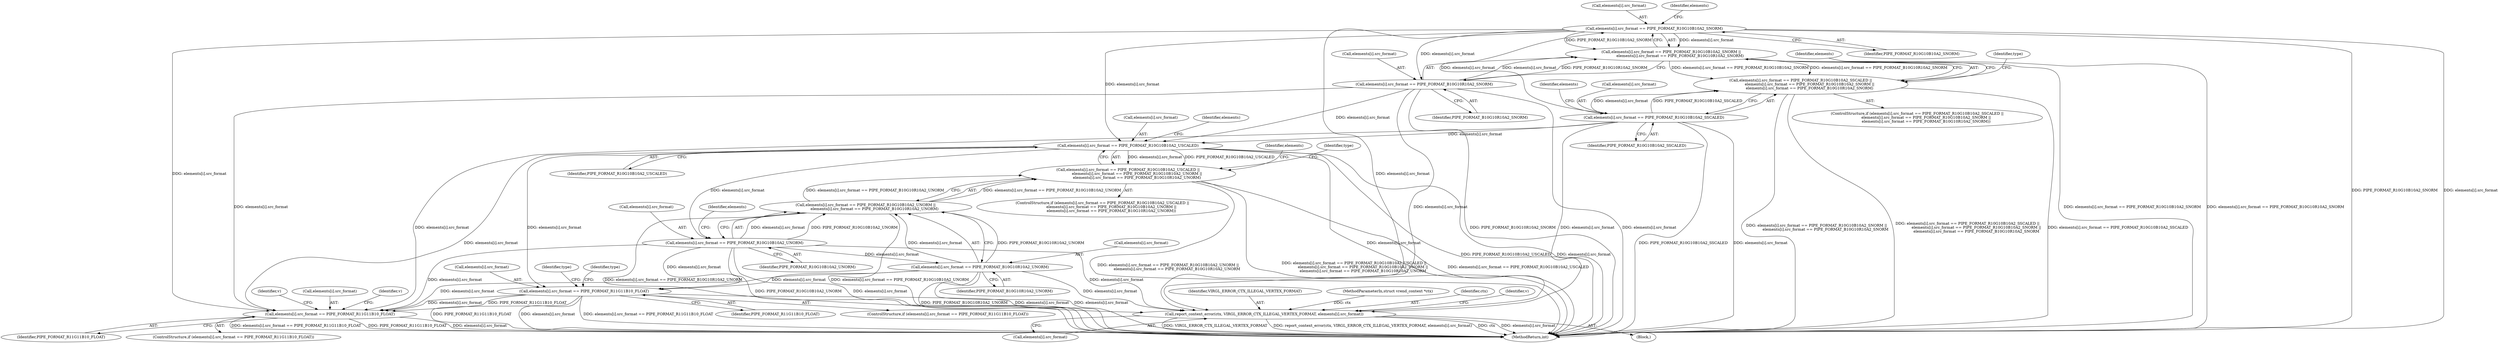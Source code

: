 digraph "0_virglrenderer_114688c526fe45f341d75ccd1d85473c3b08f7a7@array" {
"1000370" [label="(Call,elements[i].src_format == PIPE_FORMAT_R10G10B10A2_SNORM)"];
"1000362" [label="(Call,elements[i].src_format == PIPE_FORMAT_R10G10B10A2_SSCALED)"];
"1000369" [label="(Call,elements[i].src_format == PIPE_FORMAT_R10G10B10A2_SNORM ||\n               elements[i].src_format == PIPE_FORMAT_B10G10R10A2_SNORM)"];
"1000361" [label="(Call,elements[i].src_format == PIPE_FORMAT_R10G10B10A2_SSCALED ||\n               elements[i].src_format == PIPE_FORMAT_R10G10B10A2_SNORM ||\n               elements[i].src_format == PIPE_FORMAT_B10G10R10A2_SNORM)"];
"1000377" [label="(Call,elements[i].src_format == PIPE_FORMAT_B10G10R10A2_SNORM)"];
"1000390" [label="(Call,elements[i].src_format == PIPE_FORMAT_R10G10B10A2_USCALED)"];
"1000389" [label="(Call,elements[i].src_format == PIPE_FORMAT_R10G10B10A2_USCALED ||\n               elements[i].src_format == PIPE_FORMAT_R10G10B10A2_UNORM ||\n               elements[i].src_format == PIPE_FORMAT_B10G10R10A2_UNORM)"];
"1000398" [label="(Call,elements[i].src_format == PIPE_FORMAT_R10G10B10A2_UNORM)"];
"1000397" [label="(Call,elements[i].src_format == PIPE_FORMAT_R10G10B10A2_UNORM ||\n               elements[i].src_format == PIPE_FORMAT_B10G10R10A2_UNORM)"];
"1000405" [label="(Call,elements[i].src_format == PIPE_FORMAT_B10G10R10A2_UNORM)"];
"1000417" [label="(Call,elements[i].src_format == PIPE_FORMAT_R11G11B10_FLOAT)"];
"1000432" [label="(Call,report_context_error(ctx, VIRGL_ERROR_CTX_ILLEGAL_VERTEX_FORMAT, elements[i].src_format))"];
"1000495" [label="(Call,elements[i].src_format == PIPE_FORMAT_R11G11B10_FLOAT)"];
"1000408" [label="(Identifier,elements)"];
"1000363" [label="(Call,elements[i].src_format)"];
"1000388" [label="(ControlStructure,if (elements[i].src_format == PIPE_FORMAT_R10G10B10A2_USCALED ||\n               elements[i].src_format == PIPE_FORMAT_R10G10B10A2_UNORM ||\n               elements[i].src_format == PIPE_FORMAT_B10G10R10A2_UNORM))"];
"1000506" [label="(Identifier,v)"];
"1000391" [label="(Call,elements[i].src_format)"];
"1000516" [label="(Identifier,v)"];
"1000371" [label="(Call,elements[i].src_format)"];
"1000370" [label="(Call,elements[i].src_format == PIPE_FORMAT_R10G10B10A2_SNORM)"];
"1000361" [label="(Call,elements[i].src_format == PIPE_FORMAT_R10G10B10A2_SSCALED ||\n               elements[i].src_format == PIPE_FORMAT_R10G10B10A2_SNORM ||\n               elements[i].src_format == PIPE_FORMAT_B10G10R10A2_SNORM)"];
"1000406" [label="(Call,elements[i].src_format)"];
"1000411" [label="(Identifier,PIPE_FORMAT_B10G10R10A2_UNORM)"];
"1000389" [label="(Call,elements[i].src_format == PIPE_FORMAT_R10G10B10A2_USCALED ||\n               elements[i].src_format == PIPE_FORMAT_R10G10B10A2_UNORM ||\n               elements[i].src_format == PIPE_FORMAT_B10G10R10A2_UNORM)"];
"1000413" [label="(Identifier,type)"];
"1000377" [label="(Call,elements[i].src_format == PIPE_FORMAT_B10G10R10A2_SNORM)"];
"1000496" [label="(Call,elements[i].src_format)"];
"1000401" [label="(Identifier,elements)"];
"1000383" [label="(Identifier,PIPE_FORMAT_B10G10R10A2_SNORM)"];
"1000378" [label="(Call,elements[i].src_format)"];
"1000393" [label="(Identifier,elements)"];
"1000423" [label="(Identifier,PIPE_FORMAT_R11G11B10_FLOAT)"];
"1000373" [label="(Identifier,elements)"];
"1000435" [label="(Call,elements[i].src_format)"];
"1000396" [label="(Identifier,PIPE_FORMAT_R10G10B10A2_USCALED)"];
"1000431" [label="(Block,)"];
"1000416" [label="(ControlStructure,if (elements[i].src_format == PIPE_FORMAT_R11G11B10_FLOAT))"];
"1000360" [label="(ControlStructure,if (elements[i].src_format == PIPE_FORMAT_R10G10B10A2_SSCALED ||\n               elements[i].src_format == PIPE_FORMAT_R10G10B10A2_SNORM ||\n               elements[i].src_format == PIPE_FORMAT_B10G10R10A2_SNORM))"];
"1000434" [label="(Identifier,VIRGL_ERROR_CTX_ILLEGAL_VERTEX_FORMAT)"];
"1000501" [label="(Identifier,PIPE_FORMAT_R11G11B10_FLOAT)"];
"1000495" [label="(Call,elements[i].src_format == PIPE_FORMAT_R11G11B10_FLOAT)"];
"1000418" [label="(Call,elements[i].src_format)"];
"1000376" [label="(Identifier,PIPE_FORMAT_R10G10B10A2_SNORM)"];
"1000405" [label="(Call,elements[i].src_format == PIPE_FORMAT_B10G10R10A2_UNORM)"];
"1000380" [label="(Identifier,elements)"];
"1000397" [label="(Call,elements[i].src_format == PIPE_FORMAT_R10G10B10A2_UNORM ||\n               elements[i].src_format == PIPE_FORMAT_B10G10R10A2_UNORM)"];
"1000398" [label="(Call,elements[i].src_format == PIPE_FORMAT_R10G10B10A2_UNORM)"];
"1000417" [label="(Call,elements[i].src_format == PIPE_FORMAT_R11G11B10_FLOAT)"];
"1000101" [label="(MethodParameterIn,struct vrend_context *ctx)"];
"1000494" [label="(ControlStructure,if (elements[i].src_format == PIPE_FORMAT_R11G11B10_FLOAT))"];
"1000390" [label="(Call,elements[i].src_format == PIPE_FORMAT_R10G10B10A2_USCALED)"];
"1000420" [label="(Identifier,elements)"];
"1000399" [label="(Call,elements[i].src_format)"];
"1000425" [label="(Identifier,type)"];
"1000523" [label="(MethodReturn,int)"];
"1000404" [label="(Identifier,PIPE_FORMAT_R10G10B10A2_UNORM)"];
"1000369" [label="(Call,elements[i].src_format == PIPE_FORMAT_R10G10B10A2_SNORM ||\n               elements[i].src_format == PIPE_FORMAT_B10G10R10A2_SNORM)"];
"1000433" [label="(Identifier,ctx)"];
"1000368" [label="(Identifier,PIPE_FORMAT_R10G10B10A2_SSCALED)"];
"1000432" [label="(Call,report_context_error(ctx, VIRGL_ERROR_CTX_ILLEGAL_VERTEX_FORMAT, elements[i].src_format))"];
"1000429" [label="(Identifier,type)"];
"1000441" [label="(Identifier,v)"];
"1000362" [label="(Call,elements[i].src_format == PIPE_FORMAT_R10G10B10A2_SSCALED)"];
"1000385" [label="(Identifier,type)"];
"1000370" -> "1000369"  [label="AST: "];
"1000370" -> "1000376"  [label="CFG: "];
"1000371" -> "1000370"  [label="AST: "];
"1000376" -> "1000370"  [label="AST: "];
"1000380" -> "1000370"  [label="CFG: "];
"1000369" -> "1000370"  [label="CFG: "];
"1000370" -> "1000523"  [label="DDG: PIPE_FORMAT_R10G10B10A2_SNORM"];
"1000370" -> "1000523"  [label="DDG: elements[i].src_format"];
"1000370" -> "1000369"  [label="DDG: elements[i].src_format"];
"1000370" -> "1000369"  [label="DDG: PIPE_FORMAT_R10G10B10A2_SNORM"];
"1000362" -> "1000370"  [label="DDG: elements[i].src_format"];
"1000370" -> "1000377"  [label="DDG: elements[i].src_format"];
"1000370" -> "1000390"  [label="DDG: elements[i].src_format"];
"1000370" -> "1000432"  [label="DDG: elements[i].src_format"];
"1000370" -> "1000495"  [label="DDG: elements[i].src_format"];
"1000362" -> "1000361"  [label="AST: "];
"1000362" -> "1000368"  [label="CFG: "];
"1000363" -> "1000362"  [label="AST: "];
"1000368" -> "1000362"  [label="AST: "];
"1000373" -> "1000362"  [label="CFG: "];
"1000361" -> "1000362"  [label="CFG: "];
"1000362" -> "1000523"  [label="DDG: PIPE_FORMAT_R10G10B10A2_SSCALED"];
"1000362" -> "1000523"  [label="DDG: elements[i].src_format"];
"1000362" -> "1000361"  [label="DDG: elements[i].src_format"];
"1000362" -> "1000361"  [label="DDG: PIPE_FORMAT_R10G10B10A2_SSCALED"];
"1000362" -> "1000390"  [label="DDG: elements[i].src_format"];
"1000362" -> "1000432"  [label="DDG: elements[i].src_format"];
"1000362" -> "1000495"  [label="DDG: elements[i].src_format"];
"1000369" -> "1000361"  [label="AST: "];
"1000369" -> "1000377"  [label="CFG: "];
"1000377" -> "1000369"  [label="AST: "];
"1000361" -> "1000369"  [label="CFG: "];
"1000369" -> "1000523"  [label="DDG: elements[i].src_format == PIPE_FORMAT_B10G10R10A2_SNORM"];
"1000369" -> "1000523"  [label="DDG: elements[i].src_format == PIPE_FORMAT_R10G10B10A2_SNORM"];
"1000369" -> "1000361"  [label="DDG: elements[i].src_format == PIPE_FORMAT_R10G10B10A2_SNORM"];
"1000369" -> "1000361"  [label="DDG: elements[i].src_format == PIPE_FORMAT_B10G10R10A2_SNORM"];
"1000377" -> "1000369"  [label="DDG: elements[i].src_format"];
"1000377" -> "1000369"  [label="DDG: PIPE_FORMAT_B10G10R10A2_SNORM"];
"1000361" -> "1000360"  [label="AST: "];
"1000385" -> "1000361"  [label="CFG: "];
"1000393" -> "1000361"  [label="CFG: "];
"1000361" -> "1000523"  [label="DDG: elements[i].src_format == PIPE_FORMAT_R10G10B10A2_SNORM ||\n               elements[i].src_format == PIPE_FORMAT_B10G10R10A2_SNORM"];
"1000361" -> "1000523"  [label="DDG: elements[i].src_format == PIPE_FORMAT_R10G10B10A2_SSCALED ||\n               elements[i].src_format == PIPE_FORMAT_R10G10B10A2_SNORM ||\n               elements[i].src_format == PIPE_FORMAT_B10G10R10A2_SNORM"];
"1000361" -> "1000523"  [label="DDG: elements[i].src_format == PIPE_FORMAT_R10G10B10A2_SSCALED"];
"1000377" -> "1000383"  [label="CFG: "];
"1000378" -> "1000377"  [label="AST: "];
"1000383" -> "1000377"  [label="AST: "];
"1000377" -> "1000523"  [label="DDG: PIPE_FORMAT_B10G10R10A2_SNORM"];
"1000377" -> "1000523"  [label="DDG: elements[i].src_format"];
"1000377" -> "1000390"  [label="DDG: elements[i].src_format"];
"1000377" -> "1000432"  [label="DDG: elements[i].src_format"];
"1000377" -> "1000495"  [label="DDG: elements[i].src_format"];
"1000390" -> "1000389"  [label="AST: "];
"1000390" -> "1000396"  [label="CFG: "];
"1000391" -> "1000390"  [label="AST: "];
"1000396" -> "1000390"  [label="AST: "];
"1000401" -> "1000390"  [label="CFG: "];
"1000389" -> "1000390"  [label="CFG: "];
"1000390" -> "1000523"  [label="DDG: PIPE_FORMAT_R10G10B10A2_USCALED"];
"1000390" -> "1000523"  [label="DDG: elements[i].src_format"];
"1000390" -> "1000389"  [label="DDG: elements[i].src_format"];
"1000390" -> "1000389"  [label="DDG: PIPE_FORMAT_R10G10B10A2_USCALED"];
"1000390" -> "1000398"  [label="DDG: elements[i].src_format"];
"1000390" -> "1000417"  [label="DDG: elements[i].src_format"];
"1000390" -> "1000432"  [label="DDG: elements[i].src_format"];
"1000390" -> "1000495"  [label="DDG: elements[i].src_format"];
"1000389" -> "1000388"  [label="AST: "];
"1000389" -> "1000397"  [label="CFG: "];
"1000397" -> "1000389"  [label="AST: "];
"1000413" -> "1000389"  [label="CFG: "];
"1000420" -> "1000389"  [label="CFG: "];
"1000389" -> "1000523"  [label="DDG: elements[i].src_format == PIPE_FORMAT_R10G10B10A2_UNORM ||\n               elements[i].src_format == PIPE_FORMAT_B10G10R10A2_UNORM"];
"1000389" -> "1000523"  [label="DDG: elements[i].src_format == PIPE_FORMAT_R10G10B10A2_USCALED ||\n               elements[i].src_format == PIPE_FORMAT_R10G10B10A2_UNORM ||\n               elements[i].src_format == PIPE_FORMAT_B10G10R10A2_UNORM"];
"1000389" -> "1000523"  [label="DDG: elements[i].src_format == PIPE_FORMAT_R10G10B10A2_USCALED"];
"1000397" -> "1000389"  [label="DDG: elements[i].src_format == PIPE_FORMAT_R10G10B10A2_UNORM"];
"1000397" -> "1000389"  [label="DDG: elements[i].src_format == PIPE_FORMAT_B10G10R10A2_UNORM"];
"1000398" -> "1000397"  [label="AST: "];
"1000398" -> "1000404"  [label="CFG: "];
"1000399" -> "1000398"  [label="AST: "];
"1000404" -> "1000398"  [label="AST: "];
"1000408" -> "1000398"  [label="CFG: "];
"1000397" -> "1000398"  [label="CFG: "];
"1000398" -> "1000523"  [label="DDG: PIPE_FORMAT_R10G10B10A2_UNORM"];
"1000398" -> "1000523"  [label="DDG: elements[i].src_format"];
"1000398" -> "1000397"  [label="DDG: elements[i].src_format"];
"1000398" -> "1000397"  [label="DDG: PIPE_FORMAT_R10G10B10A2_UNORM"];
"1000398" -> "1000405"  [label="DDG: elements[i].src_format"];
"1000398" -> "1000417"  [label="DDG: elements[i].src_format"];
"1000398" -> "1000432"  [label="DDG: elements[i].src_format"];
"1000398" -> "1000495"  [label="DDG: elements[i].src_format"];
"1000397" -> "1000405"  [label="CFG: "];
"1000405" -> "1000397"  [label="AST: "];
"1000397" -> "1000523"  [label="DDG: elements[i].src_format == PIPE_FORMAT_B10G10R10A2_UNORM"];
"1000397" -> "1000523"  [label="DDG: elements[i].src_format == PIPE_FORMAT_R10G10B10A2_UNORM"];
"1000405" -> "1000397"  [label="DDG: elements[i].src_format"];
"1000405" -> "1000397"  [label="DDG: PIPE_FORMAT_B10G10R10A2_UNORM"];
"1000405" -> "1000411"  [label="CFG: "];
"1000406" -> "1000405"  [label="AST: "];
"1000411" -> "1000405"  [label="AST: "];
"1000405" -> "1000523"  [label="DDG: PIPE_FORMAT_B10G10R10A2_UNORM"];
"1000405" -> "1000523"  [label="DDG: elements[i].src_format"];
"1000405" -> "1000417"  [label="DDG: elements[i].src_format"];
"1000405" -> "1000432"  [label="DDG: elements[i].src_format"];
"1000405" -> "1000495"  [label="DDG: elements[i].src_format"];
"1000417" -> "1000416"  [label="AST: "];
"1000417" -> "1000423"  [label="CFG: "];
"1000418" -> "1000417"  [label="AST: "];
"1000423" -> "1000417"  [label="AST: "];
"1000425" -> "1000417"  [label="CFG: "];
"1000429" -> "1000417"  [label="CFG: "];
"1000417" -> "1000523"  [label="DDG: PIPE_FORMAT_R11G11B10_FLOAT"];
"1000417" -> "1000523"  [label="DDG: elements[i].src_format"];
"1000417" -> "1000523"  [label="DDG: elements[i].src_format == PIPE_FORMAT_R11G11B10_FLOAT"];
"1000417" -> "1000432"  [label="DDG: elements[i].src_format"];
"1000417" -> "1000495"  [label="DDG: elements[i].src_format"];
"1000417" -> "1000495"  [label="DDG: PIPE_FORMAT_R11G11B10_FLOAT"];
"1000432" -> "1000431"  [label="AST: "];
"1000432" -> "1000435"  [label="CFG: "];
"1000433" -> "1000432"  [label="AST: "];
"1000434" -> "1000432"  [label="AST: "];
"1000435" -> "1000432"  [label="AST: "];
"1000441" -> "1000432"  [label="CFG: "];
"1000432" -> "1000523"  [label="DDG: VIRGL_ERROR_CTX_ILLEGAL_VERTEX_FORMAT"];
"1000432" -> "1000523"  [label="DDG: report_context_error(ctx, VIRGL_ERROR_CTX_ILLEGAL_VERTEX_FORMAT, elements[i].src_format)"];
"1000432" -> "1000523"  [label="DDG: ctx"];
"1000432" -> "1000523"  [label="DDG: elements[i].src_format"];
"1000101" -> "1000432"  [label="DDG: ctx"];
"1000495" -> "1000494"  [label="AST: "];
"1000495" -> "1000501"  [label="CFG: "];
"1000496" -> "1000495"  [label="AST: "];
"1000501" -> "1000495"  [label="AST: "];
"1000506" -> "1000495"  [label="CFG: "];
"1000516" -> "1000495"  [label="CFG: "];
"1000495" -> "1000523"  [label="DDG: PIPE_FORMAT_R11G11B10_FLOAT"];
"1000495" -> "1000523"  [label="DDG: elements[i].src_format"];
"1000495" -> "1000523"  [label="DDG: elements[i].src_format == PIPE_FORMAT_R11G11B10_FLOAT"];
}
